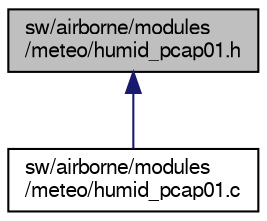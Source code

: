 digraph "sw/airborne/modules/meteo/humid_pcap01.h"
{
  edge [fontname="FreeSans",fontsize="10",labelfontname="FreeSans",labelfontsize="10"];
  node [fontname="FreeSans",fontsize="10",shape=record];
  Node1 [label="sw/airborne/modules\l/meteo/humid_pcap01.h",height=0.2,width=0.4,color="black", fillcolor="grey75", style="filled", fontcolor="black"];
  Node1 -> Node2 [dir="back",color="midnightblue",fontsize="10",style="solid",fontname="FreeSans"];
  Node2 [label="sw/airborne/modules\l/meteo/humid_pcap01.c",height=0.2,width=0.4,color="black", fillcolor="white", style="filled",URL="$humid__pcap01_8c.html",tooltip="ACAM Picocap Single-chip Solution for Capacitance Measurement. "];
}

